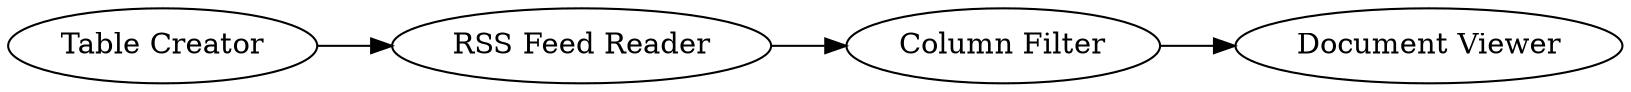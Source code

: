 digraph {
	42 -> 53
	53 -> 60
	60 -> 61
	42 [label="Table Creator"]
	53 [label="RSS Feed Reader"]
	61 [label="Document Viewer"]
	60 [label="Column Filter"]
	rankdir=LR
}
